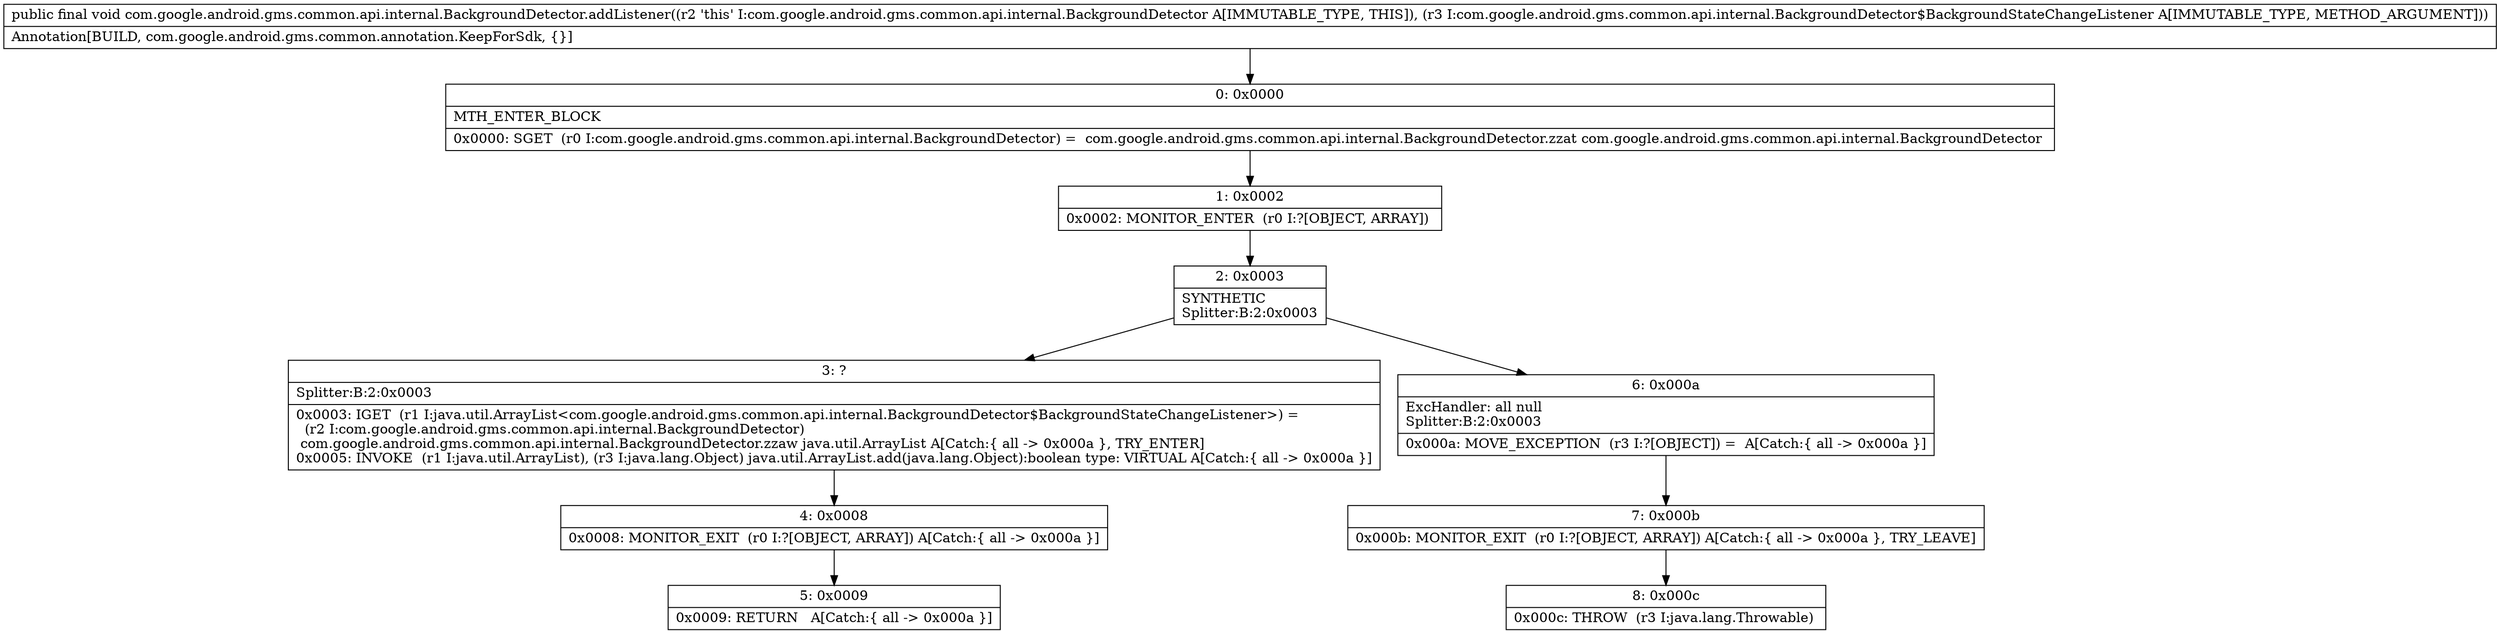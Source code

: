 digraph "CFG forcom.google.android.gms.common.api.internal.BackgroundDetector.addListener(Lcom\/google\/android\/gms\/common\/api\/internal\/BackgroundDetector$BackgroundStateChangeListener;)V" {
Node_0 [shape=record,label="{0\:\ 0x0000|MTH_ENTER_BLOCK\l|0x0000: SGET  (r0 I:com.google.android.gms.common.api.internal.BackgroundDetector) =  com.google.android.gms.common.api.internal.BackgroundDetector.zzat com.google.android.gms.common.api.internal.BackgroundDetector \l}"];
Node_1 [shape=record,label="{1\:\ 0x0002|0x0002: MONITOR_ENTER  (r0 I:?[OBJECT, ARRAY]) \l}"];
Node_2 [shape=record,label="{2\:\ 0x0003|SYNTHETIC\lSplitter:B:2:0x0003\l}"];
Node_3 [shape=record,label="{3\:\ ?|Splitter:B:2:0x0003\l|0x0003: IGET  (r1 I:java.util.ArrayList\<com.google.android.gms.common.api.internal.BackgroundDetector$BackgroundStateChangeListener\>) = \l  (r2 I:com.google.android.gms.common.api.internal.BackgroundDetector)\l com.google.android.gms.common.api.internal.BackgroundDetector.zzaw java.util.ArrayList A[Catch:\{ all \-\> 0x000a \}, TRY_ENTER]\l0x0005: INVOKE  (r1 I:java.util.ArrayList), (r3 I:java.lang.Object) java.util.ArrayList.add(java.lang.Object):boolean type: VIRTUAL A[Catch:\{ all \-\> 0x000a \}]\l}"];
Node_4 [shape=record,label="{4\:\ 0x0008|0x0008: MONITOR_EXIT  (r0 I:?[OBJECT, ARRAY]) A[Catch:\{ all \-\> 0x000a \}]\l}"];
Node_5 [shape=record,label="{5\:\ 0x0009|0x0009: RETURN   A[Catch:\{ all \-\> 0x000a \}]\l}"];
Node_6 [shape=record,label="{6\:\ 0x000a|ExcHandler: all null\lSplitter:B:2:0x0003\l|0x000a: MOVE_EXCEPTION  (r3 I:?[OBJECT]) =  A[Catch:\{ all \-\> 0x000a \}]\l}"];
Node_7 [shape=record,label="{7\:\ 0x000b|0x000b: MONITOR_EXIT  (r0 I:?[OBJECT, ARRAY]) A[Catch:\{ all \-\> 0x000a \}, TRY_LEAVE]\l}"];
Node_8 [shape=record,label="{8\:\ 0x000c|0x000c: THROW  (r3 I:java.lang.Throwable) \l}"];
MethodNode[shape=record,label="{public final void com.google.android.gms.common.api.internal.BackgroundDetector.addListener((r2 'this' I:com.google.android.gms.common.api.internal.BackgroundDetector A[IMMUTABLE_TYPE, THIS]), (r3 I:com.google.android.gms.common.api.internal.BackgroundDetector$BackgroundStateChangeListener A[IMMUTABLE_TYPE, METHOD_ARGUMENT]))  | Annotation[BUILD, com.google.android.gms.common.annotation.KeepForSdk, \{\}]\l}"];
MethodNode -> Node_0;
Node_0 -> Node_1;
Node_1 -> Node_2;
Node_2 -> Node_3;
Node_2 -> Node_6;
Node_3 -> Node_4;
Node_4 -> Node_5;
Node_6 -> Node_7;
Node_7 -> Node_8;
}

